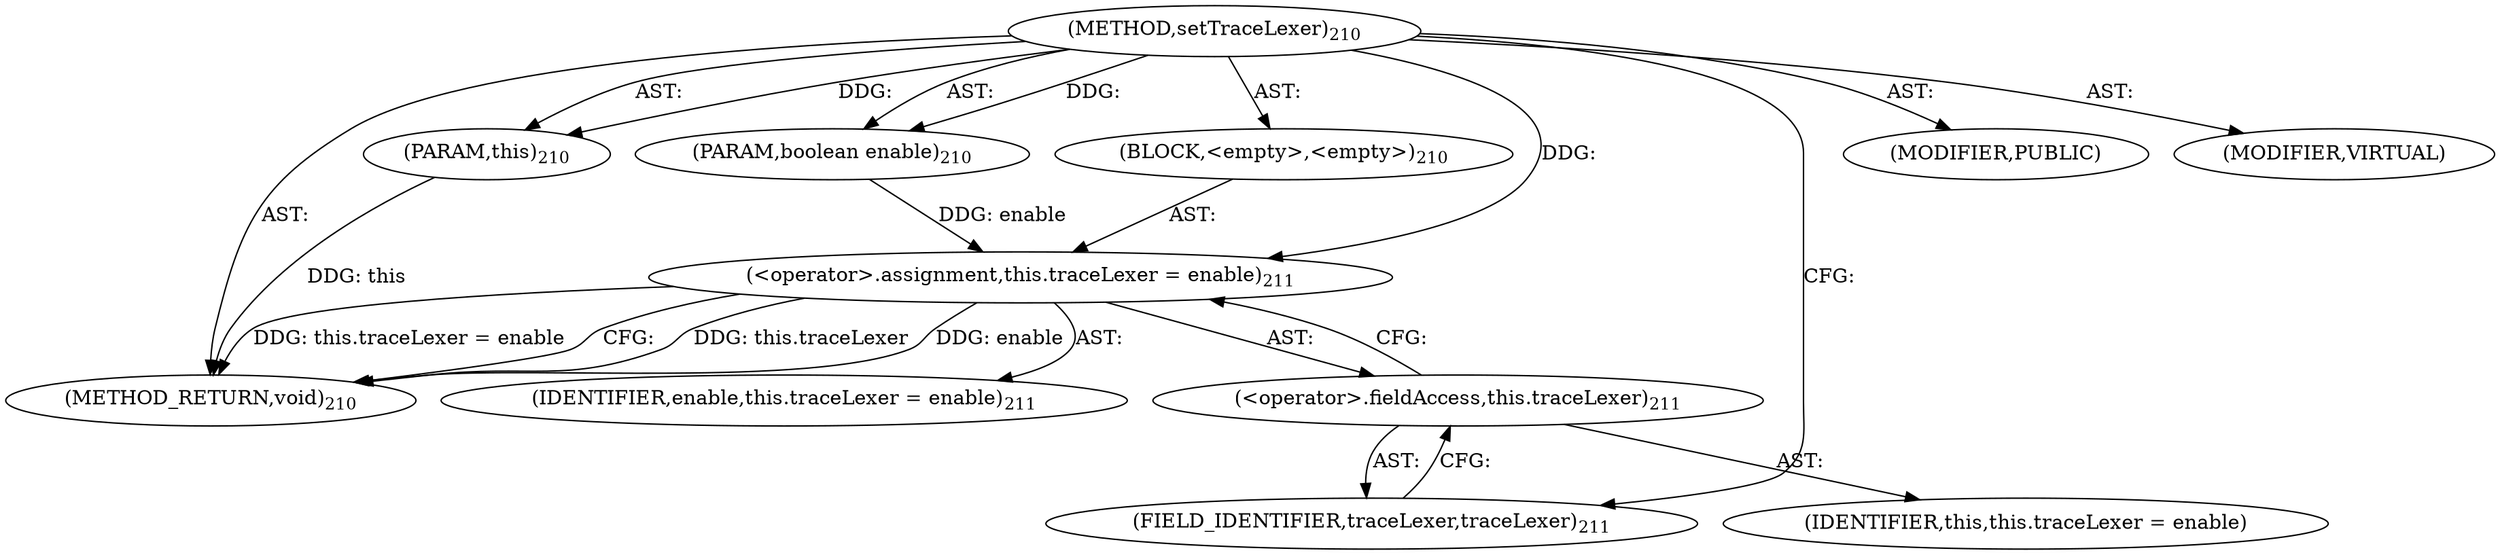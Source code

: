 digraph "setTraceLexer" {  
"111669149706" [label = <(METHOD,setTraceLexer)<SUB>210</SUB>> ]
"115964117020" [label = <(PARAM,this)<SUB>210</SUB>> ]
"115964117021" [label = <(PARAM,boolean enable)<SUB>210</SUB>> ]
"25769803788" [label = <(BLOCK,&lt;empty&gt;,&lt;empty&gt;)<SUB>210</SUB>> ]
"30064771126" [label = <(&lt;operator&gt;.assignment,this.traceLexer = enable)<SUB>211</SUB>> ]
"30064771127" [label = <(&lt;operator&gt;.fieldAccess,this.traceLexer)<SUB>211</SUB>> ]
"68719476802" [label = <(IDENTIFIER,this,this.traceLexer = enable)> ]
"55834574867" [label = <(FIELD_IDENTIFIER,traceLexer,traceLexer)<SUB>211</SUB>> ]
"68719476803" [label = <(IDENTIFIER,enable,this.traceLexer = enable)<SUB>211</SUB>> ]
"133143986210" [label = <(MODIFIER,PUBLIC)> ]
"133143986211" [label = <(MODIFIER,VIRTUAL)> ]
"128849018890" [label = <(METHOD_RETURN,void)<SUB>210</SUB>> ]
  "111669149706" -> "115964117020"  [ label = "AST: "] 
  "111669149706" -> "115964117021"  [ label = "AST: "] 
  "111669149706" -> "25769803788"  [ label = "AST: "] 
  "111669149706" -> "133143986210"  [ label = "AST: "] 
  "111669149706" -> "133143986211"  [ label = "AST: "] 
  "111669149706" -> "128849018890"  [ label = "AST: "] 
  "25769803788" -> "30064771126"  [ label = "AST: "] 
  "30064771126" -> "30064771127"  [ label = "AST: "] 
  "30064771126" -> "68719476803"  [ label = "AST: "] 
  "30064771127" -> "68719476802"  [ label = "AST: "] 
  "30064771127" -> "55834574867"  [ label = "AST: "] 
  "30064771126" -> "128849018890"  [ label = "CFG: "] 
  "30064771127" -> "30064771126"  [ label = "CFG: "] 
  "55834574867" -> "30064771127"  [ label = "CFG: "] 
  "111669149706" -> "55834574867"  [ label = "CFG: "] 
  "115964117020" -> "128849018890"  [ label = "DDG: this"] 
  "30064771126" -> "128849018890"  [ label = "DDG: this.traceLexer"] 
  "30064771126" -> "128849018890"  [ label = "DDG: enable"] 
  "30064771126" -> "128849018890"  [ label = "DDG: this.traceLexer = enable"] 
  "111669149706" -> "115964117020"  [ label = "DDG: "] 
  "111669149706" -> "115964117021"  [ label = "DDG: "] 
  "115964117021" -> "30064771126"  [ label = "DDG: enable"] 
  "111669149706" -> "30064771126"  [ label = "DDG: "] 
}
